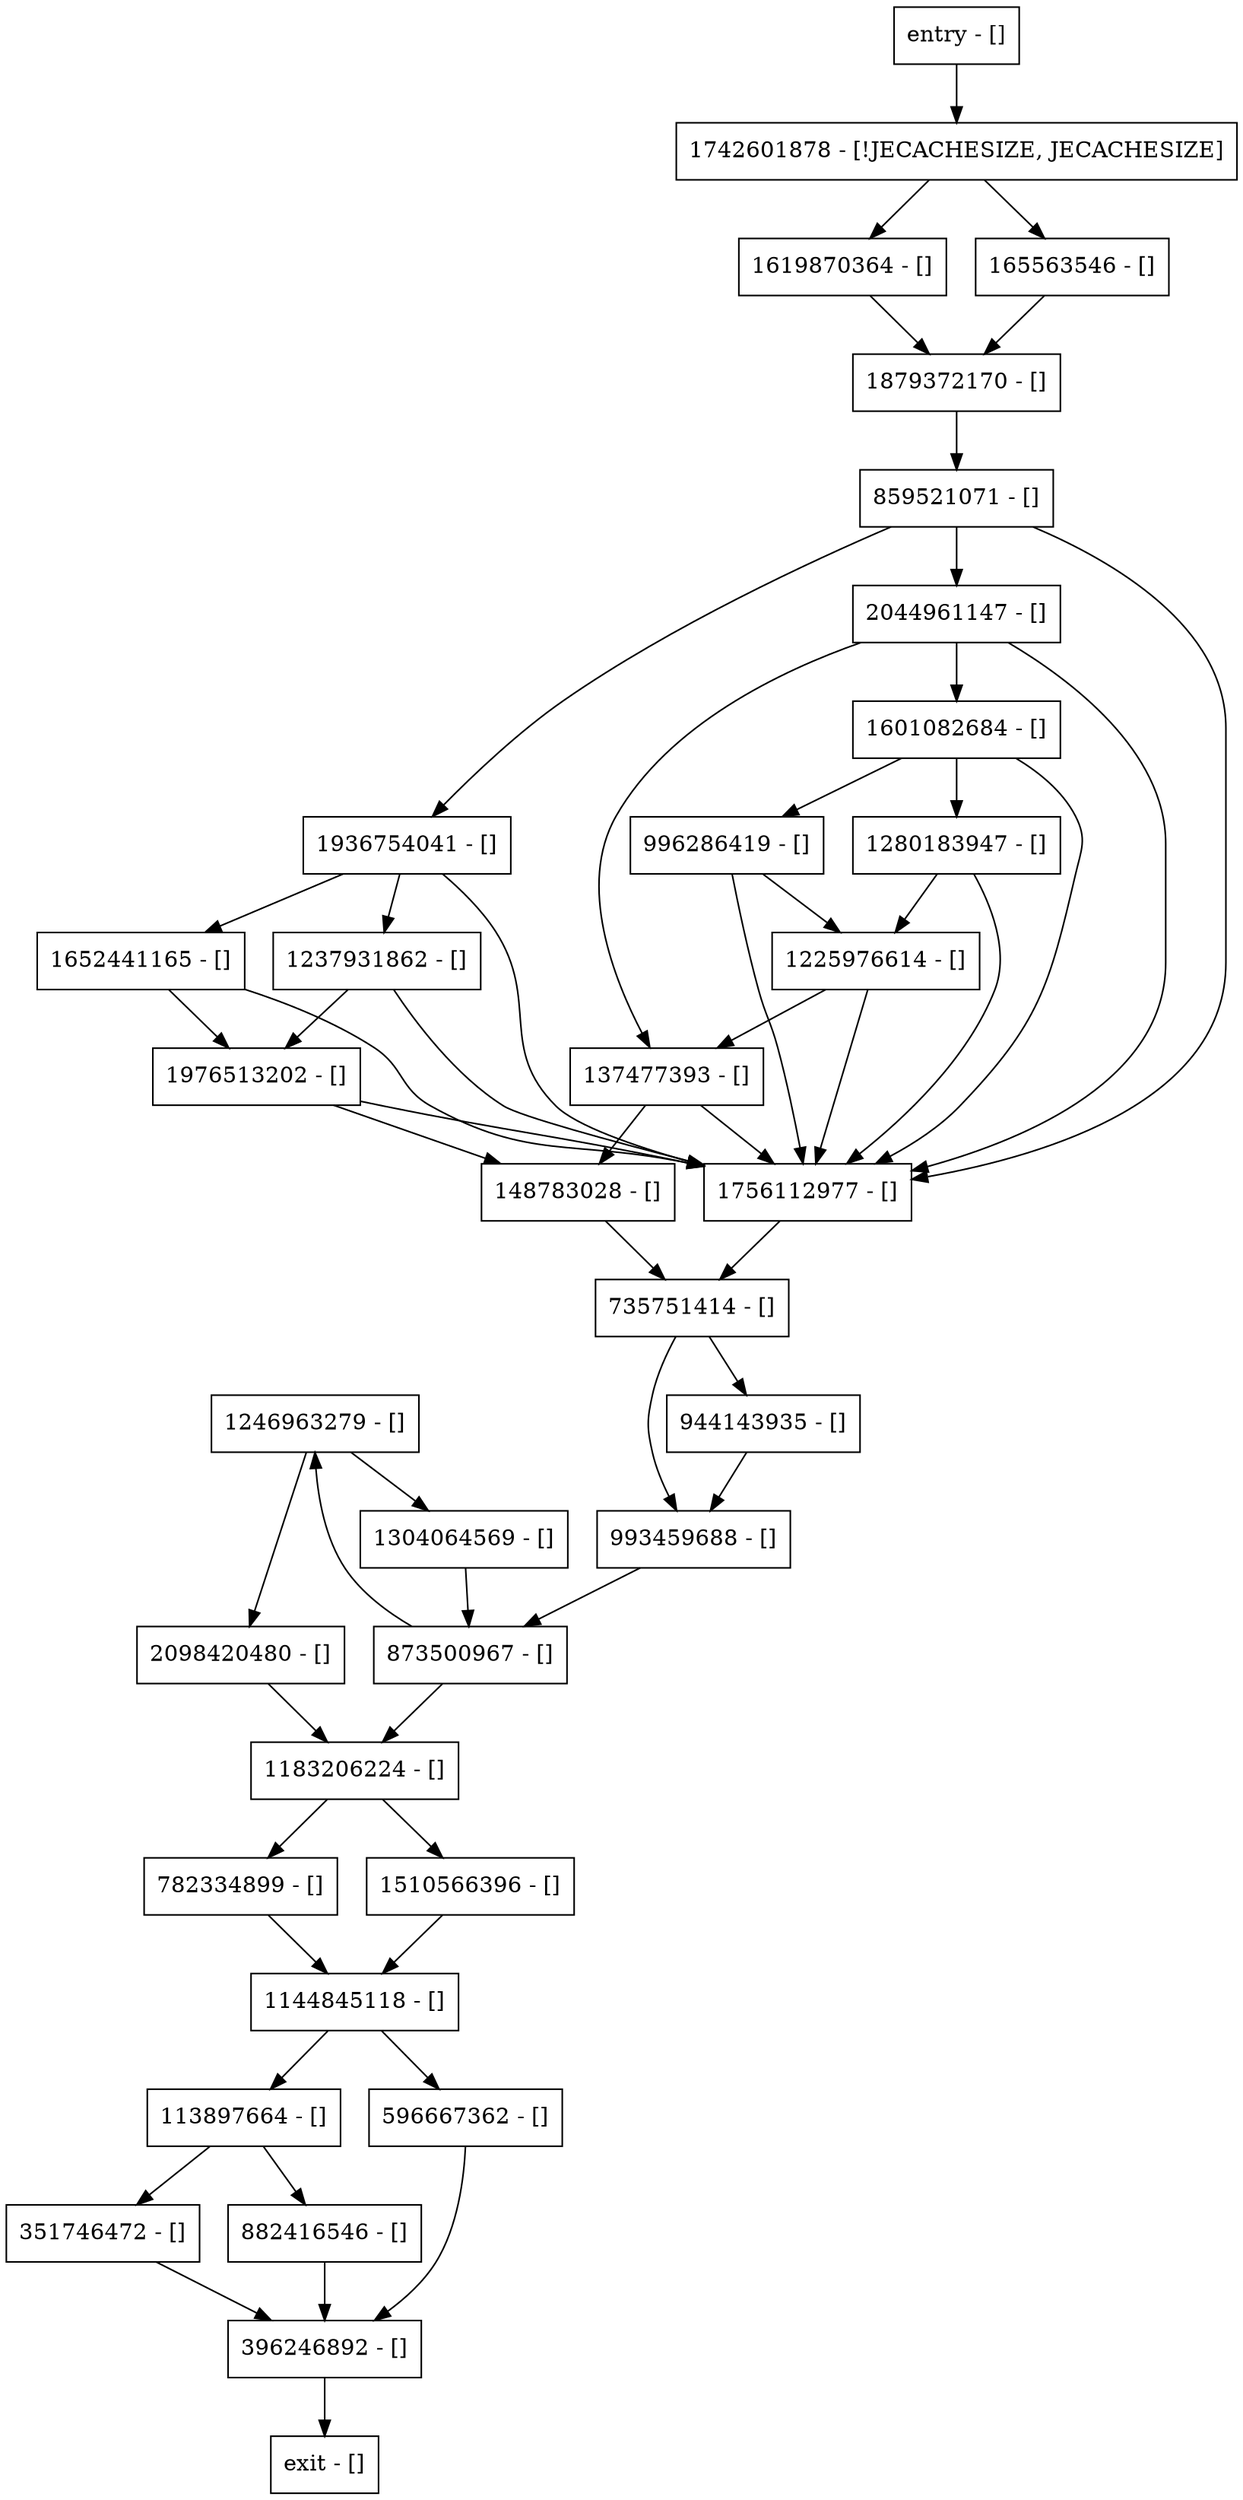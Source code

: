 digraph <clinit> {
node [shape=record];
1183206224 [label="1183206224 - []"];
148783028 [label="148783028 - []"];
137477393 [label="137477393 - []"];
882416546 [label="882416546 - []"];
1619870364 [label="1619870364 - []"];
1280183947 [label="1280183947 - []"];
993459688 [label="993459688 - []"];
1246963279 [label="1246963279 - []"];
859521071 [label="859521071 - []"];
1225976614 [label="1225976614 - []"];
1879372170 [label="1879372170 - []"];
1756112977 [label="1756112977 - []"];
1304064569 [label="1304064569 - []"];
2098420480 [label="2098420480 - []"];
873500967 [label="873500967 - []"];
1652441165 [label="1652441165 - []"];
351746472 [label="351746472 - []"];
1237931862 [label="1237931862 - []"];
735751414 [label="735751414 - []"];
113897664 [label="113897664 - []"];
782334899 [label="782334899 - []"];
entry [label="entry - []"];
exit [label="exit - []"];
165563546 [label="165563546 - []"];
1144845118 [label="1144845118 - []"];
996286419 [label="996286419 - []"];
1601082684 [label="1601082684 - []"];
1976513202 [label="1976513202 - []"];
396246892 [label="396246892 - []"];
944143935 [label="944143935 - []"];
1936754041 [label="1936754041 - []"];
2044961147 [label="2044961147 - []"];
596667362 [label="596667362 - []"];
1742601878 [label="1742601878 - [!JECACHESIZE, JECACHESIZE]"];
1510566396 [label="1510566396 - []"];
entry;
exit;
1183206224 -> 782334899;
1183206224 -> 1510566396;
148783028 -> 735751414;
137477393 -> 148783028;
137477393 -> 1756112977;
882416546 -> 396246892;
1619870364 -> 1879372170;
1280183947 -> 1225976614;
1280183947 -> 1756112977;
993459688 -> 873500967;
1246963279 -> 1304064569;
1246963279 -> 2098420480;
859521071 -> 1756112977;
859521071 -> 1936754041;
859521071 -> 2044961147;
1225976614 -> 137477393;
1225976614 -> 1756112977;
1879372170 -> 859521071;
1756112977 -> 735751414;
1304064569 -> 873500967;
2098420480 -> 1183206224;
873500967 -> 1183206224;
873500967 -> 1246963279;
1652441165 -> 1976513202;
1652441165 -> 1756112977;
351746472 -> 396246892;
1237931862 -> 1976513202;
1237931862 -> 1756112977;
735751414 -> 944143935;
735751414 -> 993459688;
113897664 -> 351746472;
113897664 -> 882416546;
782334899 -> 1144845118;
entry -> 1742601878;
165563546 -> 1879372170;
1144845118 -> 596667362;
1144845118 -> 113897664;
996286419 -> 1225976614;
996286419 -> 1756112977;
1601082684 -> 996286419;
1601082684 -> 1756112977;
1601082684 -> 1280183947;
1976513202 -> 148783028;
1976513202 -> 1756112977;
396246892 -> exit;
944143935 -> 993459688;
1936754041 -> 1652441165;
1936754041 -> 1756112977;
1936754041 -> 1237931862;
2044961147 -> 1601082684;
2044961147 -> 137477393;
2044961147 -> 1756112977;
596667362 -> 396246892;
1742601878 -> 165563546;
1742601878 -> 1619870364;
1510566396 -> 1144845118;
}
